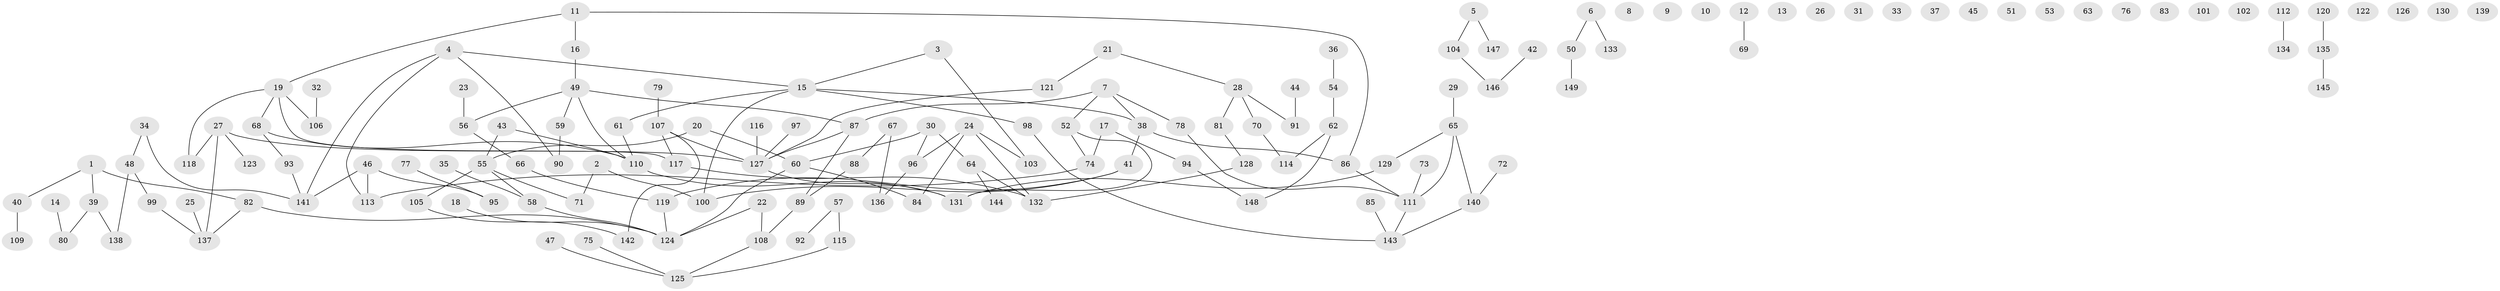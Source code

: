 // Generated by graph-tools (version 1.1) at 2025/33/03/09/25 02:33:43]
// undirected, 149 vertices, 155 edges
graph export_dot {
graph [start="1"]
  node [color=gray90,style=filled];
  1;
  2;
  3;
  4;
  5;
  6;
  7;
  8;
  9;
  10;
  11;
  12;
  13;
  14;
  15;
  16;
  17;
  18;
  19;
  20;
  21;
  22;
  23;
  24;
  25;
  26;
  27;
  28;
  29;
  30;
  31;
  32;
  33;
  34;
  35;
  36;
  37;
  38;
  39;
  40;
  41;
  42;
  43;
  44;
  45;
  46;
  47;
  48;
  49;
  50;
  51;
  52;
  53;
  54;
  55;
  56;
  57;
  58;
  59;
  60;
  61;
  62;
  63;
  64;
  65;
  66;
  67;
  68;
  69;
  70;
  71;
  72;
  73;
  74;
  75;
  76;
  77;
  78;
  79;
  80;
  81;
  82;
  83;
  84;
  85;
  86;
  87;
  88;
  89;
  90;
  91;
  92;
  93;
  94;
  95;
  96;
  97;
  98;
  99;
  100;
  101;
  102;
  103;
  104;
  105;
  106;
  107;
  108;
  109;
  110;
  111;
  112;
  113;
  114;
  115;
  116;
  117;
  118;
  119;
  120;
  121;
  122;
  123;
  124;
  125;
  126;
  127;
  128;
  129;
  130;
  131;
  132;
  133;
  134;
  135;
  136;
  137;
  138;
  139;
  140;
  141;
  142;
  143;
  144;
  145;
  146;
  147;
  148;
  149;
  1 -- 39;
  1 -- 40;
  1 -- 82;
  2 -- 71;
  2 -- 100;
  3 -- 15;
  3 -- 103;
  4 -- 15;
  4 -- 90;
  4 -- 113;
  4 -- 141;
  5 -- 104;
  5 -- 147;
  6 -- 50;
  6 -- 133;
  7 -- 38;
  7 -- 52;
  7 -- 78;
  7 -- 87;
  11 -- 16;
  11 -- 19;
  11 -- 86;
  12 -- 69;
  14 -- 80;
  15 -- 38;
  15 -- 61;
  15 -- 98;
  15 -- 100;
  16 -- 49;
  17 -- 74;
  17 -- 94;
  18 -- 124;
  19 -- 68;
  19 -- 106;
  19 -- 117;
  19 -- 118;
  20 -- 55;
  20 -- 60;
  21 -- 28;
  21 -- 121;
  22 -- 108;
  22 -- 124;
  23 -- 56;
  24 -- 84;
  24 -- 96;
  24 -- 103;
  24 -- 132;
  25 -- 137;
  27 -- 118;
  27 -- 123;
  27 -- 127;
  27 -- 137;
  28 -- 70;
  28 -- 81;
  28 -- 91;
  29 -- 65;
  30 -- 60;
  30 -- 64;
  30 -- 96;
  32 -- 106;
  34 -- 48;
  34 -- 141;
  35 -- 58;
  36 -- 54;
  38 -- 41;
  38 -- 86;
  39 -- 80;
  39 -- 138;
  40 -- 109;
  41 -- 100;
  41 -- 119;
  42 -- 146;
  43 -- 55;
  43 -- 110;
  44 -- 91;
  46 -- 95;
  46 -- 113;
  46 -- 141;
  47 -- 125;
  48 -- 99;
  48 -- 138;
  49 -- 56;
  49 -- 59;
  49 -- 87;
  49 -- 110;
  50 -- 149;
  52 -- 74;
  52 -- 131;
  54 -- 62;
  55 -- 58;
  55 -- 71;
  55 -- 105;
  56 -- 66;
  57 -- 92;
  57 -- 115;
  58 -- 124;
  59 -- 90;
  60 -- 84;
  60 -- 124;
  61 -- 110;
  62 -- 114;
  62 -- 148;
  64 -- 132;
  64 -- 144;
  65 -- 111;
  65 -- 129;
  65 -- 140;
  66 -- 119;
  67 -- 88;
  67 -- 136;
  68 -- 93;
  68 -- 110;
  70 -- 114;
  72 -- 140;
  73 -- 111;
  74 -- 113;
  75 -- 125;
  77 -- 95;
  78 -- 111;
  79 -- 107;
  81 -- 128;
  82 -- 124;
  82 -- 137;
  85 -- 143;
  86 -- 111;
  87 -- 89;
  87 -- 127;
  88 -- 89;
  89 -- 108;
  93 -- 141;
  94 -- 148;
  96 -- 136;
  97 -- 127;
  98 -- 143;
  99 -- 137;
  104 -- 146;
  105 -- 142;
  107 -- 117;
  107 -- 127;
  107 -- 142;
  108 -- 125;
  110 -- 131;
  111 -- 143;
  112 -- 134;
  115 -- 125;
  116 -- 127;
  117 -- 132;
  119 -- 124;
  120 -- 135;
  121 -- 127;
  127 -- 131;
  128 -- 132;
  129 -- 131;
  135 -- 145;
  140 -- 143;
}

